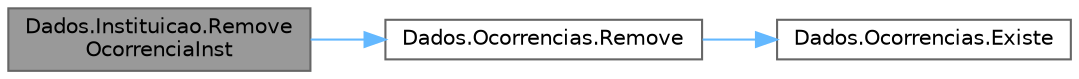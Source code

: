 digraph "Dados.Instituicao.RemoveOcorrenciaInst"
{
 // LATEX_PDF_SIZE
  bgcolor="transparent";
  edge [fontname=Helvetica,fontsize=10,labelfontname=Helvetica,labelfontsize=10];
  node [fontname=Helvetica,fontsize=10,shape=box,height=0.2,width=0.4];
  rankdir="LR";
  Node1 [id="Node000001",label="Dados.Instituicao.Remove\lOcorrenciaInst",height=0.2,width=0.4,color="gray40", fillcolor="grey60", style="filled", fontcolor="black",tooltip="Funcao que remove uma determinada ocorrencia na lista de ocorrencias da instituicao."];
  Node1 -> Node2 [id="edge1_Node000001_Node000002",color="steelblue1",style="solid",tooltip=" "];
  Node2 [id="Node000002",label="Dados.Ocorrencias.Remove",height=0.2,width=0.4,color="grey40", fillcolor="white", style="filled",URL="$class_dados_1_1_ocorrencias.html#a265888719d7aef748d0d965de6eda913",tooltip="Funcao que remove uma determinada ocorrencia de um dicionario de ocorrencias."];
  Node2 -> Node3 [id="edge2_Node000002_Node000003",color="steelblue1",style="solid",tooltip=" "];
  Node3 [id="Node000003",label="Dados.Ocorrencias.Existe",height=0.2,width=0.4,color="grey40", fillcolor="white", style="filled",URL="$class_dados_1_1_ocorrencias.html#a20a96fa2cf9f59ff7b28be5bb2e07073",tooltip="Funcao que verifica se existe uma determinada ocorrencia num dicionario de ocorrencias."];
}
